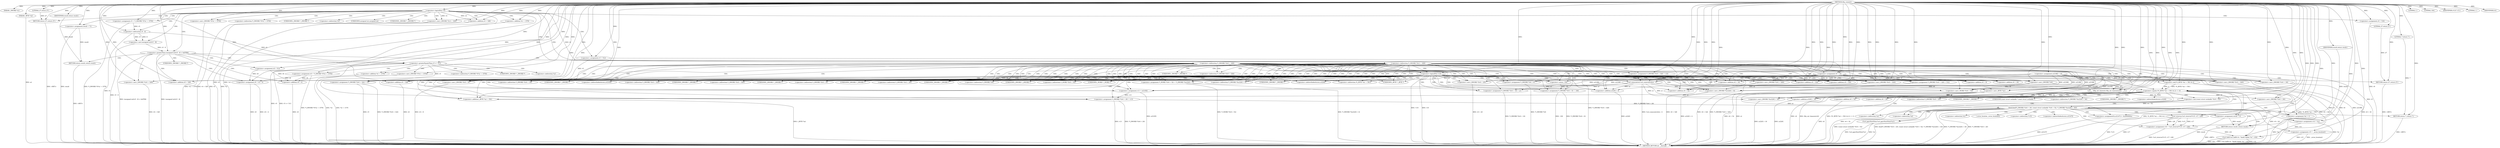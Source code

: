 digraph tftp_connect {  
"1000115" [label = "(METHOD,tftp_connect)" ]
"1000380" [label = "(METHOD_RETURN,int __fastcall)" ]
"1000116" [label = "(PARAM,_DWORD *a1)" ]
"1000117" [label = "(PARAM,_BYTE *a2)" ]
"1000134" [label = "(LITERAL,1,)" ]
"1000135" [label = "(LITERAL,336,)" ]
"1000136" [label = "(<operator>.assignment,a1[188] = v4)" ]
"1000142" [label = "(<operator>.logicalNot,!v4)" ]
"1000144" [label = "(RETURN,return 27;,return 27;)" ]
"1000145" [label = "(LITERAL,27,return 27;)" ]
"1000146" [label = "(<operator>.assignment,v5 = *(_DWORD *)(*a1 + 1576))" ]
"1000149" [label = "(<operator>.cast,(_DWORD *)(*a1 + 1576))" ]
"1000151" [label = "(<operator>.addition,*a1 + 1576)" ]
"1000155" [label = "(<operator>.assignment,v6 = v4)" ]
"1000159" [label = "(IDENTIFIER,v5,if ( v5 ))" ]
"1000161" [label = "(<operator>.assignment,result = 71)" ]
"1000165" [label = "(<operator>.greaterThan,(unsigned int)(v5 - 8) > 0xFFB0)" ]
"1000166" [label = "(<operator>.cast,(unsigned int)(v5 - 8))" ]
"1000168" [label = "(<operator>.subtraction,v5 - 8)" ]
"1000172" [label = "(RETURN,return result;,return result;)" ]
"1000173" [label = "(IDENTIFIER,result,return result;)" ]
"1000174" [label = "(<operator>.assignment,v8 = 512)" ]
"1000178" [label = "(<operator>.greaterEqualsThan,v5 >= 513)" ]
"1000181" [label = "(<operator>.assignment,v8 = *(_DWORD *)(*a1 + 1576))" ]
"1000184" [label = "(<operator>.cast,(_DWORD *)(*a1 + 1576))" ]
"1000186" [label = "(<operator>.addition,*a1 + 1576)" ]
"1000190" [label = "(<operator>.assignment,v9 = v8 + 4)" ]
"1000192" [label = "(<operator>.addition,v8 + 4)" ]
"1000197" [label = "(<operator>.cast,(_DWORD *)(v6 + 328))" ]
"1000199" [label = "(<operator>.addition,v6 + 328)" ]
"1000205" [label = "(<operator>.assignment,v9 = 516)" ]
"1000208" [label = "(<operator>.assignment,v5 = 512)" ]
"1000213" [label = "(<operator>.cast,(_DWORD *)(v4 + 328))" ]
"1000215" [label = "(<operator>.addition,v4 + 328)" ]
"1000220" [label = "(LITERAL,1,)" ]
"1000221" [label = "(IDENTIFIER,v9,)" ]
"1000222" [label = "(<operator>.assignment,*(_DWORD *)(v6 + 328) = v10)" ]
"1000224" [label = "(<operator>.cast,(_DWORD *)(v6 + 328))" ]
"1000226" [label = "(<operator>.addition,v6 + 328)" ]
"1000231" [label = "(<operator>.logicalNot,!v10)" ]
"1000233" [label = "(RETURN,return 27;,return 27;)" ]
"1000234" [label = "(LITERAL,27,return 27;)" ]
"1000237" [label = "(Curl_conncontrol,Curl_conncontrol(a1, 1))" ]
"1000240" [label = "(<operator>.assignment,*(_DWORD *)(v6 + 16) = a1)" ]
"1000242" [label = "(<operator>.cast,(_DWORD *)(v6 + 16))" ]
"1000244" [label = "(<operator>.addition,v6 + 16)" ]
"1000248" [label = "(<operator>.assignment,v13 = a1[105])" ]
"1000253" [label = "(<operator>.assignment,*(_DWORD *)(v6 + 324) = v5)" ]
"1000255" [label = "(<operator>.cast,(_DWORD *)(v6 + 324))" ]
"1000257" [label = "(<operator>.addition,v6 + 324)" ]
"1000261" [label = "(<operator>.assignment,*(_DWORD *)(v6 + 320) = 512)" ]
"1000263" [label = "(<operator>.cast,(_DWORD *)(v6 + 320))" ]
"1000265" [label = "(<operator>.addition,v6 + 320)" ]
"1000269" [label = "(<operator>.assignment,*(_DWORD *)(v6 + 8) = -100)" ]
"1000271" [label = "(<operator>.cast,(_DWORD *)(v6 + 8))" ]
"1000273" [label = "(<operator>.addition,v6 + 8)" ]
"1000276" [label = "(<operator>.minus,-100)" ]
"1000278" [label = "(<operator>.assignment,*(_DWORD *)(v6 + 20) = v13)" ]
"1000280" [label = "(<operator>.cast,(_DWORD *)(v6 + 20))" ]
"1000282" [label = "(<operator>.addition,v6 + 20)" ]
"1000286" [label = "(<operator>.assignment,*(_DWORD *)v6 = 0)" ]
"1000288" [label = "(<operator>.cast,(_DWORD *)v6)" ]
"1000292" [label = "(<operator>.assignment,*(_WORD *)(v6 + 52) = *(_DWORD *)(a1[20] + 4))" ]
"1000294" [label = "(<operator>.cast,(_WORD *)(v6 + 52))" ]
"1000296" [label = "(<operator>.addition,v6 + 52)" ]
"1000300" [label = "(<operator>.cast,(_DWORD *)(a1[20] + 4))" ]
"1000302" [label = "(<operator>.addition,a1[20] + 4)" ]
"1000307" [label = "(tftp_set_timeouts,tftp_set_timeouts(v6))" ]
"1000310" [label = "(<operator>.equals,(*((_BYTE *)a1 + 591) & 2) == 0)" ]
"1000311" [label = "(<operator>.and,*((_BYTE *)a1 + 591) & 2)" ]
"1000313" [label = "(<operator>.addition,(_BYTE *)a1 + 591)" ]
"1000314" [label = "(<operator>.cast,(_BYTE *)a1)" ]
"1000322" [label = "(bind,bind(*(_DWORD *)(v6 + 20), (const struct sockaddr *)(v6 + 52), *(_DWORD *)(a1[20] + 16)))" ]
"1000324" [label = "(<operator>.cast,(_DWORD *)(v6 + 20))" ]
"1000326" [label = "(<operator>.addition,v6 + 20)" ]
"1000329" [label = "(<operator>.cast,(const struct sockaddr *)(v6 + 52))" ]
"1000331" [label = "(<operator>.addition,v6 + 52)" ]
"1000335" [label = "(<operator>.cast,(_DWORD *)(a1[20] + 16))" ]
"1000337" [label = "(<operator>.addition,a1[20] + 16)" ]
"1000343" [label = "(<operator>.assignment,v14 = *a1)" ]
"1000347" [label = "(<operator>.assignment,v15 = _errno_location())" ]
"1000350" [label = "(<operator>.assignment,v16 = Curl_strerror(*v15, v17, 128))" ]
"1000352" [label = "(Curl_strerror,Curl_strerror(*v15, v17, 128))" ]
"1000357" [label = "(Curl_failf,Curl_failf(v14, \"bind() failed; %s\", v16))" ]
"1000361" [label = "(RETURN,return 7;,return 7;)" ]
"1000362" [label = "(LITERAL,7,return 7;)" ]
"1000363" [label = "(<operators>.assignmentOr,a1[147] |= 0x2000000u)" ]
"1000368" [label = "(Curl_pgrsStartNow,Curl_pgrsStartNow(*a1))" ]
"1000371" [label = "(<operator>.assignment,result = 0)" ]
"1000374" [label = "(<operator>.assignment,*a2 = 1)" ]
"1000378" [label = "(RETURN,return result;,return result;)" ]
"1000379" [label = "(IDENTIFIER,result,return result;)" ]
"1000148" [label = "(<operator>.indirection,*(_DWORD *)(*a1 + 1576))" ]
"1000150" [label = "(UNKNOWN,_DWORD *,_DWORD *)" ]
"1000152" [label = "(<operator>.indirection,*a1)" ]
"1000167" [label = "(UNKNOWN,unsigned int,unsigned int)" ]
"1000183" [label = "(<operator>.indirection,*(_DWORD *)(*a1 + 1576))" ]
"1000185" [label = "(UNKNOWN,_DWORD *,_DWORD *)" ]
"1000187" [label = "(<operator>.indirection,*a1)" ]
"1000196" [label = "(<operator>.indirection,*(_DWORD *)(v6 + 328))" ]
"1000198" [label = "(UNKNOWN,_DWORD *,_DWORD *)" ]
"1000212" [label = "(<operator>.indirection,*(_DWORD *)(v4 + 328))" ]
"1000214" [label = "(UNKNOWN,_DWORD *,_DWORD *)" ]
"1000223" [label = "(<operator>.indirection,*(_DWORD *)(v6 + 328))" ]
"1000225" [label = "(UNKNOWN,_DWORD *,_DWORD *)" ]
"1000241" [label = "(<operator>.indirection,*(_DWORD *)(v6 + 16))" ]
"1000243" [label = "(UNKNOWN,_DWORD *,_DWORD *)" ]
"1000250" [label = "(<operator>.indirectIndexAccess,a1[105])" ]
"1000254" [label = "(<operator>.indirection,*(_DWORD *)(v6 + 324))" ]
"1000256" [label = "(UNKNOWN,_DWORD *,_DWORD *)" ]
"1000262" [label = "(<operator>.indirection,*(_DWORD *)(v6 + 320))" ]
"1000264" [label = "(UNKNOWN,_DWORD *,_DWORD *)" ]
"1000270" [label = "(<operator>.indirection,*(_DWORD *)(v6 + 8))" ]
"1000272" [label = "(UNKNOWN,_DWORD *,_DWORD *)" ]
"1000279" [label = "(<operator>.indirection,*(_DWORD *)(v6 + 20))" ]
"1000281" [label = "(UNKNOWN,_DWORD *,_DWORD *)" ]
"1000287" [label = "(<operator>.indirection,*(_DWORD *)v6)" ]
"1000289" [label = "(UNKNOWN,_DWORD *,_DWORD *)" ]
"1000293" [label = "(<operator>.indirection,*(_WORD *)(v6 + 52))" ]
"1000295" [label = "(UNKNOWN,_WORD *,_WORD *)" ]
"1000299" [label = "(<operator>.indirection,*(_DWORD *)(a1[20] + 4))" ]
"1000301" [label = "(UNKNOWN,_DWORD *,_DWORD *)" ]
"1000303" [label = "(<operator>.indirectIndexAccess,a1[20])" ]
"1000312" [label = "(<operator>.indirection,*((_BYTE *)a1 + 591))" ]
"1000315" [label = "(UNKNOWN,_BYTE *,_BYTE *)" ]
"1000323" [label = "(<operator>.indirection,*(_DWORD *)(v6 + 20))" ]
"1000325" [label = "(UNKNOWN,_DWORD *,_DWORD *)" ]
"1000330" [label = "(UNKNOWN,const struct sockaddr *,const struct sockaddr *)" ]
"1000334" [label = "(<operator>.indirection,*(_DWORD *)(a1[20] + 16))" ]
"1000336" [label = "(UNKNOWN,_DWORD *,_DWORD *)" ]
"1000338" [label = "(<operator>.indirectIndexAccess,a1[20])" ]
"1000345" [label = "(<operator>.indirection,*a1)" ]
"1000349" [label = "(_errno_location,_errno_location())" ]
"1000353" [label = "(<operator>.indirection,*v15)" ]
"1000364" [label = "(<operator>.indirectIndexAccess,a1[147])" ]
"1000369" [label = "(<operator>.indirection,*a1)" ]
"1000375" [label = "(<operator>.indirection,*a2)" ]
  "1000378" -> "1000380"  [ label = "DDG: <RET>"] 
  "1000361" -> "1000380"  [ label = "DDG: <RET>"] 
  "1000190" -> "1000380"  [ label = "DDG: v8 + 4"] 
  "1000253" -> "1000380"  [ label = "DDG: *(_DWORD *)(v6 + 324)"] 
  "1000253" -> "1000380"  [ label = "DDG: v5"] 
  "1000142" -> "1000380"  [ label = "DDG: v4"] 
  "1000347" -> "1000380"  [ label = "DDG: v15"] 
  "1000314" -> "1000380"  [ label = "DDG: a1"] 
  "1000190" -> "1000380"  [ label = "DDG: v9"] 
  "1000322" -> "1000380"  [ label = "DDG: bind(*(_DWORD *)(v6 + 20), (const struct sockaddr *)(v6 + 52), *(_DWORD *)(a1[20] + 16))"] 
  "1000197" -> "1000380"  [ label = "DDG: v6 + 328"] 
  "1000350" -> "1000380"  [ label = "DDG: Curl_strerror(*v15, v17, 128)"] 
  "1000117" -> "1000380"  [ label = "DDG: a2"] 
  "1000307" -> "1000380"  [ label = "DDG: tftp_set_timeouts(v6)"] 
  "1000222" -> "1000380"  [ label = "DDG: *(_DWORD *)(v6 + 328)"] 
  "1000165" -> "1000380"  [ label = "DDG: (unsigned int)(v5 - 8)"] 
  "1000242" -> "1000380"  [ label = "DDG: v6 + 16"] 
  "1000352" -> "1000380"  [ label = "DDG: *v15"] 
  "1000335" -> "1000380"  [ label = "DDG: a1[20] + 16"] 
  "1000263" -> "1000380"  [ label = "DDG: v6 + 320"] 
  "1000307" -> "1000380"  [ label = "DDG: v6"] 
  "1000142" -> "1000380"  [ label = "DDG: !v4"] 
  "1000155" -> "1000380"  [ label = "DDG: v4"] 
  "1000178" -> "1000380"  [ label = "DDG: v5 >= 513"] 
  "1000322" -> "1000380"  [ label = "DDG: *(_DWORD *)(a1[20] + 16)"] 
  "1000322" -> "1000380"  [ label = "DDG: *(_DWORD *)(v6 + 20)"] 
  "1000363" -> "1000380"  [ label = "DDG: a1[147]"] 
  "1000368" -> "1000380"  [ label = "DDG: *a1"] 
  "1000151" -> "1000380"  [ label = "DDG: *a1"] 
  "1000136" -> "1000380"  [ label = "DDG: a1[188]"] 
  "1000352" -> "1000380"  [ label = "DDG: v17"] 
  "1000294" -> "1000380"  [ label = "DDG: v6 + 52"] 
  "1000269" -> "1000380"  [ label = "DDG: *(_DWORD *)(v6 + 8)"] 
  "1000226" -> "1000380"  [ label = "DDG: v6"] 
  "1000224" -> "1000380"  [ label = "DDG: v6 + 328"] 
  "1000240" -> "1000380"  [ label = "DDG: *(_DWORD *)(v6 + 16)"] 
  "1000368" -> "1000380"  [ label = "DDG: Curl_pgrsStartNow(*a1)"] 
  "1000300" -> "1000380"  [ label = "DDG: a1[20] + 4"] 
  "1000248" -> "1000380"  [ label = "DDG: a1[105]"] 
  "1000181" -> "1000380"  [ label = "DDG: *(_DWORD *)(*a1 + 1576)"] 
  "1000343" -> "1000380"  [ label = "DDG: *a1"] 
  "1000310" -> "1000380"  [ label = "DDG: (*((_BYTE *)a1 + 591) & 2) == 0"] 
  "1000146" -> "1000380"  [ label = "DDG: *(_DWORD *)(*a1 + 1576)"] 
  "1000280" -> "1000380"  [ label = "DDG: v6 + 20"] 
  "1000213" -> "1000380"  [ label = "DDG: v4 + 328"] 
  "1000237" -> "1000380"  [ label = "DDG: Curl_conncontrol(a1, 1)"] 
  "1000292" -> "1000380"  [ label = "DDG: *(_WORD *)(v6 + 52)"] 
  "1000231" -> "1000380"  [ label = "DDG: v10"] 
  "1000192" -> "1000380"  [ label = "DDG: v8"] 
  "1000278" -> "1000380"  [ label = "DDG: *(_DWORD *)(v6 + 20)"] 
  "1000313" -> "1000380"  [ label = "DDG: (_BYTE *)a1"] 
  "1000302" -> "1000380"  [ label = "DDG: a1[20]"] 
  "1000286" -> "1000380"  [ label = "DDG: *(_DWORD *)v6"] 
  "1000371" -> "1000380"  [ label = "DDG: result"] 
  "1000331" -> "1000380"  [ label = "DDG: v6"] 
  "1000347" -> "1000380"  [ label = "DDG: _errno_location()"] 
  "1000231" -> "1000380"  [ label = "DDG: !v10"] 
  "1000310" -> "1000380"  [ label = "DDG: *((_BYTE *)a1 + 591) & 2"] 
  "1000255" -> "1000380"  [ label = "DDG: v6 + 324"] 
  "1000208" -> "1000380"  [ label = "DDG: v5"] 
  "1000155" -> "1000380"  [ label = "DDG: v6"] 
  "1000205" -> "1000380"  [ label = "DDG: v9"] 
  "1000186" -> "1000380"  [ label = "DDG: *a1"] 
  "1000322" -> "1000380"  [ label = "DDG: (const struct sockaddr *)(v6 + 52)"] 
  "1000271" -> "1000380"  [ label = "DDG: v6 + 8"] 
  "1000178" -> "1000380"  [ label = "DDG: v5"] 
  "1000292" -> "1000380"  [ label = "DDG: *(_DWORD *)(a1[20] + 4)"] 
  "1000168" -> "1000380"  [ label = "DDG: v5"] 
  "1000374" -> "1000380"  [ label = "DDG: *a2"] 
  "1000215" -> "1000380"  [ label = "DDG: v4"] 
  "1000357" -> "1000380"  [ label = "DDG: Curl_failf(v14, \"bind() failed; %s\", v16)"] 
  "1000261" -> "1000380"  [ label = "DDG: *(_DWORD *)(v6 + 320)"] 
  "1000324" -> "1000380"  [ label = "DDG: v6 + 20"] 
  "1000269" -> "1000380"  [ label = "DDG: -100"] 
  "1000337" -> "1000380"  [ label = "DDG: a1[20]"] 
  "1000357" -> "1000380"  [ label = "DDG: v14"] 
  "1000311" -> "1000380"  [ label = "DDG: *((_BYTE *)a1 + 591)"] 
  "1000166" -> "1000380"  [ label = "DDG: v5 - 8"] 
  "1000165" -> "1000380"  [ label = "DDG: (unsigned int)(v5 - 8) > 0xFFB0"] 
  "1000278" -> "1000380"  [ label = "DDG: v13"] 
  "1000161" -> "1000380"  [ label = "DDG: result"] 
  "1000149" -> "1000380"  [ label = "DDG: *a1 + 1576"] 
  "1000184" -> "1000380"  [ label = "DDG: *a1 + 1576"] 
  "1000357" -> "1000380"  [ label = "DDG: v16"] 
  "1000329" -> "1000380"  [ label = "DDG: v6 + 52"] 
  "1000233" -> "1000380"  [ label = "DDG: <RET>"] 
  "1000144" -> "1000380"  [ label = "DDG: <RET>"] 
  "1000172" -> "1000380"  [ label = "DDG: <RET>"] 
  "1000115" -> "1000116"  [ label = "DDG: "] 
  "1000115" -> "1000117"  [ label = "DDG: "] 
  "1000115" -> "1000134"  [ label = "DDG: "] 
  "1000115" -> "1000135"  [ label = "DDG: "] 
  "1000115" -> "1000136"  [ label = "DDG: "] 
  "1000115" -> "1000142"  [ label = "DDG: "] 
  "1000145" -> "1000144"  [ label = "DDG: 27"] 
  "1000115" -> "1000144"  [ label = "DDG: "] 
  "1000115" -> "1000145"  [ label = "DDG: "] 
  "1000115" -> "1000146"  [ label = "DDG: "] 
  "1000115" -> "1000149"  [ label = "DDG: "] 
  "1000115" -> "1000151"  [ label = "DDG: "] 
  "1000142" -> "1000155"  [ label = "DDG: v4"] 
  "1000115" -> "1000155"  [ label = "DDG: "] 
  "1000115" -> "1000159"  [ label = "DDG: "] 
  "1000115" -> "1000161"  [ label = "DDG: "] 
  "1000166" -> "1000165"  [ label = "DDG: v5 - 8"] 
  "1000168" -> "1000166"  [ label = "DDG: v5"] 
  "1000168" -> "1000166"  [ label = "DDG: 8"] 
  "1000146" -> "1000168"  [ label = "DDG: v5"] 
  "1000115" -> "1000168"  [ label = "DDG: "] 
  "1000115" -> "1000165"  [ label = "DDG: "] 
  "1000173" -> "1000172"  [ label = "DDG: result"] 
  "1000161" -> "1000172"  [ label = "DDG: result"] 
  "1000115" -> "1000173"  [ label = "DDG: "] 
  "1000115" -> "1000174"  [ label = "DDG: "] 
  "1000168" -> "1000178"  [ label = "DDG: v5"] 
  "1000115" -> "1000178"  [ label = "DDG: "] 
  "1000115" -> "1000181"  [ label = "DDG: "] 
  "1000115" -> "1000184"  [ label = "DDG: "] 
  "1000115" -> "1000186"  [ label = "DDG: "] 
  "1000181" -> "1000190"  [ label = "DDG: v8"] 
  "1000174" -> "1000190"  [ label = "DDG: v8"] 
  "1000115" -> "1000190"  [ label = "DDG: "] 
  "1000181" -> "1000192"  [ label = "DDG: v8"] 
  "1000174" -> "1000192"  [ label = "DDG: v8"] 
  "1000115" -> "1000192"  [ label = "DDG: "] 
  "1000155" -> "1000197"  [ label = "DDG: v6"] 
  "1000115" -> "1000197"  [ label = "DDG: "] 
  "1000155" -> "1000199"  [ label = "DDG: v6"] 
  "1000115" -> "1000199"  [ label = "DDG: "] 
  "1000115" -> "1000205"  [ label = "DDG: "] 
  "1000115" -> "1000208"  [ label = "DDG: "] 
  "1000115" -> "1000213"  [ label = "DDG: "] 
  "1000142" -> "1000213"  [ label = "DDG: v4"] 
  "1000115" -> "1000215"  [ label = "DDG: "] 
  "1000142" -> "1000215"  [ label = "DDG: v4"] 
  "1000115" -> "1000220"  [ label = "DDG: "] 
  "1000115" -> "1000221"  [ label = "DDG: "] 
  "1000115" -> "1000222"  [ label = "DDG: "] 
  "1000155" -> "1000224"  [ label = "DDG: v6"] 
  "1000115" -> "1000224"  [ label = "DDG: "] 
  "1000155" -> "1000226"  [ label = "DDG: v6"] 
  "1000115" -> "1000226"  [ label = "DDG: "] 
  "1000115" -> "1000231"  [ label = "DDG: "] 
  "1000234" -> "1000233"  [ label = "DDG: 27"] 
  "1000115" -> "1000233"  [ label = "DDG: "] 
  "1000115" -> "1000234"  [ label = "DDG: "] 
  "1000136" -> "1000237"  [ label = "DDG: a1[188]"] 
  "1000115" -> "1000237"  [ label = "DDG: "] 
  "1000136" -> "1000240"  [ label = "DDG: a1[188]"] 
  "1000237" -> "1000240"  [ label = "DDG: a1"] 
  "1000115" -> "1000240"  [ label = "DDG: "] 
  "1000155" -> "1000242"  [ label = "DDG: v6"] 
  "1000115" -> "1000242"  [ label = "DDG: "] 
  "1000155" -> "1000244"  [ label = "DDG: v6"] 
  "1000115" -> "1000244"  [ label = "DDG: "] 
  "1000136" -> "1000248"  [ label = "DDG: a1[188]"] 
  "1000237" -> "1000248"  [ label = "DDG: a1"] 
  "1000115" -> "1000248"  [ label = "DDG: "] 
  "1000208" -> "1000253"  [ label = "DDG: v5"] 
  "1000178" -> "1000253"  [ label = "DDG: v5"] 
  "1000115" -> "1000253"  [ label = "DDG: "] 
  "1000115" -> "1000255"  [ label = "DDG: "] 
  "1000155" -> "1000255"  [ label = "DDG: v6"] 
  "1000115" -> "1000257"  [ label = "DDG: "] 
  "1000155" -> "1000257"  [ label = "DDG: v6"] 
  "1000115" -> "1000261"  [ label = "DDG: "] 
  "1000115" -> "1000263"  [ label = "DDG: "] 
  "1000155" -> "1000263"  [ label = "DDG: v6"] 
  "1000115" -> "1000265"  [ label = "DDG: "] 
  "1000155" -> "1000265"  [ label = "DDG: v6"] 
  "1000276" -> "1000269"  [ label = "DDG: 100"] 
  "1000115" -> "1000271"  [ label = "DDG: "] 
  "1000155" -> "1000271"  [ label = "DDG: v6"] 
  "1000115" -> "1000273"  [ label = "DDG: "] 
  "1000155" -> "1000273"  [ label = "DDG: v6"] 
  "1000115" -> "1000276"  [ label = "DDG: "] 
  "1000248" -> "1000278"  [ label = "DDG: v13"] 
  "1000115" -> "1000278"  [ label = "DDG: "] 
  "1000115" -> "1000280"  [ label = "DDG: "] 
  "1000155" -> "1000280"  [ label = "DDG: v6"] 
  "1000115" -> "1000282"  [ label = "DDG: "] 
  "1000155" -> "1000282"  [ label = "DDG: v6"] 
  "1000115" -> "1000286"  [ label = "DDG: "] 
  "1000115" -> "1000288"  [ label = "DDG: "] 
  "1000155" -> "1000288"  [ label = "DDG: v6"] 
  "1000288" -> "1000294"  [ label = "DDG: v6"] 
  "1000115" -> "1000294"  [ label = "DDG: "] 
  "1000288" -> "1000296"  [ label = "DDG: v6"] 
  "1000115" -> "1000296"  [ label = "DDG: "] 
  "1000136" -> "1000300"  [ label = "DDG: a1[188]"] 
  "1000237" -> "1000300"  [ label = "DDG: a1"] 
  "1000115" -> "1000300"  [ label = "DDG: "] 
  "1000136" -> "1000302"  [ label = "DDG: a1[188]"] 
  "1000237" -> "1000302"  [ label = "DDG: a1"] 
  "1000115" -> "1000302"  [ label = "DDG: "] 
  "1000115" -> "1000307"  [ label = "DDG: "] 
  "1000288" -> "1000307"  [ label = "DDG: v6"] 
  "1000311" -> "1000310"  [ label = "DDG: *((_BYTE *)a1 + 591)"] 
  "1000311" -> "1000310"  [ label = "DDG: 2"] 
  "1000314" -> "1000313"  [ label = "DDG: a1"] 
  "1000136" -> "1000314"  [ label = "DDG: a1[188]"] 
  "1000115" -> "1000314"  [ label = "DDG: "] 
  "1000237" -> "1000314"  [ label = "DDG: a1"] 
  "1000115" -> "1000313"  [ label = "DDG: "] 
  "1000115" -> "1000311"  [ label = "DDG: "] 
  "1000115" -> "1000310"  [ label = "DDG: "] 
  "1000278" -> "1000322"  [ label = "DDG: *(_DWORD *)(v6 + 20)"] 
  "1000307" -> "1000324"  [ label = "DDG: v6"] 
  "1000115" -> "1000324"  [ label = "DDG: "] 
  "1000307" -> "1000326"  [ label = "DDG: v6"] 
  "1000115" -> "1000326"  [ label = "DDG: "] 
  "1000329" -> "1000322"  [ label = "DDG: v6 + 52"] 
  "1000115" -> "1000329"  [ label = "DDG: "] 
  "1000307" -> "1000329"  [ label = "DDG: v6"] 
  "1000115" -> "1000331"  [ label = "DDG: "] 
  "1000307" -> "1000331"  [ label = "DDG: v6"] 
  "1000314" -> "1000335"  [ label = "DDG: a1"] 
  "1000136" -> "1000335"  [ label = "DDG: a1[188]"] 
  "1000237" -> "1000335"  [ label = "DDG: a1"] 
  "1000115" -> "1000335"  [ label = "DDG: "] 
  "1000314" -> "1000337"  [ label = "DDG: a1"] 
  "1000136" -> "1000337"  [ label = "DDG: a1[188]"] 
  "1000237" -> "1000337"  [ label = "DDG: a1"] 
  "1000115" -> "1000337"  [ label = "DDG: "] 
  "1000115" -> "1000343"  [ label = "DDG: "] 
  "1000115" -> "1000347"  [ label = "DDG: "] 
  "1000352" -> "1000350"  [ label = "DDG: *v15"] 
  "1000352" -> "1000350"  [ label = "DDG: v17"] 
  "1000352" -> "1000350"  [ label = "DDG: 128"] 
  "1000115" -> "1000350"  [ label = "DDG: "] 
  "1000115" -> "1000352"  [ label = "DDG: "] 
  "1000343" -> "1000357"  [ label = "DDG: v14"] 
  "1000115" -> "1000357"  [ label = "DDG: "] 
  "1000350" -> "1000357"  [ label = "DDG: v16"] 
  "1000362" -> "1000361"  [ label = "DDG: 7"] 
  "1000115" -> "1000361"  [ label = "DDG: "] 
  "1000115" -> "1000362"  [ label = "DDG: "] 
  "1000115" -> "1000363"  [ label = "DDG: "] 
  "1000314" -> "1000363"  [ label = "DDG: a1"] 
  "1000115" -> "1000371"  [ label = "DDG: "] 
  "1000115" -> "1000374"  [ label = "DDG: "] 
  "1000379" -> "1000378"  [ label = "DDG: result"] 
  "1000371" -> "1000378"  [ label = "DDG: result"] 
  "1000115" -> "1000379"  [ label = "DDG: "] 
  "1000142" -> "1000144"  [ label = "CDG: "] 
  "1000142" -> "1000155"  [ label = "CDG: "] 
  "1000142" -> "1000152"  [ label = "CDG: "] 
  "1000142" -> "1000151"  [ label = "CDG: "] 
  "1000142" -> "1000150"  [ label = "CDG: "] 
  "1000142" -> "1000149"  [ label = "CDG: "] 
  "1000142" -> "1000148"  [ label = "CDG: "] 
  "1000142" -> "1000146"  [ label = "CDG: "] 
  "1000142" -> "1000168"  [ label = "CDG: "] 
  "1000142" -> "1000167"  [ label = "CDG: "] 
  "1000142" -> "1000166"  [ label = "CDG: "] 
  "1000142" -> "1000165"  [ label = "CDG: "] 
  "1000142" -> "1000161"  [ label = "CDG: "] 
  "1000142" -> "1000208"  [ label = "CDG: "] 
  "1000142" -> "1000205"  [ label = "CDG: "] 
  "1000142" -> "1000215"  [ label = "CDG: "] 
  "1000142" -> "1000214"  [ label = "CDG: "] 
  "1000142" -> "1000213"  [ label = "CDG: "] 
  "1000142" -> "1000212"  [ label = "CDG: "] 
  "1000165" -> "1000174"  [ label = "CDG: "] 
  "1000165" -> "1000172"  [ label = "CDG: "] 
  "1000165" -> "1000192"  [ label = "CDG: "] 
  "1000165" -> "1000190"  [ label = "CDG: "] 
  "1000165" -> "1000178"  [ label = "CDG: "] 
  "1000165" -> "1000199"  [ label = "CDG: "] 
  "1000165" -> "1000198"  [ label = "CDG: "] 
  "1000165" -> "1000197"  [ label = "CDG: "] 
  "1000165" -> "1000196"  [ label = "CDG: "] 
  "1000178" -> "1000187"  [ label = "CDG: "] 
  "1000178" -> "1000186"  [ label = "CDG: "] 
  "1000178" -> "1000185"  [ label = "CDG: "] 
  "1000178" -> "1000184"  [ label = "CDG: "] 
  "1000178" -> "1000183"  [ label = "CDG: "] 
  "1000178" -> "1000181"  [ label = "CDG: "] 
  "1000196" -> "1000224"  [ label = "CDG: "] 
  "1000196" -> "1000223"  [ label = "CDG: "] 
  "1000196" -> "1000222"  [ label = "CDG: "] 
  "1000196" -> "1000240"  [ label = "CDG: "] 
  "1000196" -> "1000237"  [ label = "CDG: "] 
  "1000196" -> "1000231"  [ label = "CDG: "] 
  "1000196" -> "1000226"  [ label = "CDG: "] 
  "1000196" -> "1000225"  [ label = "CDG: "] 
  "1000196" -> "1000256"  [ label = "CDG: "] 
  "1000196" -> "1000255"  [ label = "CDG: "] 
  "1000196" -> "1000254"  [ label = "CDG: "] 
  "1000196" -> "1000253"  [ label = "CDG: "] 
  "1000196" -> "1000250"  [ label = "CDG: "] 
  "1000196" -> "1000248"  [ label = "CDG: "] 
  "1000196" -> "1000244"  [ label = "CDG: "] 
  "1000196" -> "1000243"  [ label = "CDG: "] 
  "1000196" -> "1000242"  [ label = "CDG: "] 
  "1000196" -> "1000241"  [ label = "CDG: "] 
  "1000196" -> "1000272"  [ label = "CDG: "] 
  "1000196" -> "1000271"  [ label = "CDG: "] 
  "1000196" -> "1000270"  [ label = "CDG: "] 
  "1000196" -> "1000269"  [ label = "CDG: "] 
  "1000196" -> "1000265"  [ label = "CDG: "] 
  "1000196" -> "1000264"  [ label = "CDG: "] 
  "1000196" -> "1000263"  [ label = "CDG: "] 
  "1000196" -> "1000262"  [ label = "CDG: "] 
  "1000196" -> "1000261"  [ label = "CDG: "] 
  "1000196" -> "1000257"  [ label = "CDG: "] 
  "1000196" -> "1000288"  [ label = "CDG: "] 
  "1000196" -> "1000287"  [ label = "CDG: "] 
  "1000196" -> "1000286"  [ label = "CDG: "] 
  "1000196" -> "1000282"  [ label = "CDG: "] 
  "1000196" -> "1000281"  [ label = "CDG: "] 
  "1000196" -> "1000280"  [ label = "CDG: "] 
  "1000196" -> "1000279"  [ label = "CDG: "] 
  "1000196" -> "1000278"  [ label = "CDG: "] 
  "1000196" -> "1000276"  [ label = "CDG: "] 
  "1000196" -> "1000273"  [ label = "CDG: "] 
  "1000196" -> "1000303"  [ label = "CDG: "] 
  "1000196" -> "1000302"  [ label = "CDG: "] 
  "1000196" -> "1000301"  [ label = "CDG: "] 
  "1000196" -> "1000300"  [ label = "CDG: "] 
  "1000196" -> "1000299"  [ label = "CDG: "] 
  "1000196" -> "1000296"  [ label = "CDG: "] 
  "1000196" -> "1000295"  [ label = "CDG: "] 
  "1000196" -> "1000294"  [ label = "CDG: "] 
  "1000196" -> "1000293"  [ label = "CDG: "] 
  "1000196" -> "1000292"  [ label = "CDG: "] 
  "1000196" -> "1000289"  [ label = "CDG: "] 
  "1000196" -> "1000315"  [ label = "CDG: "] 
  "1000196" -> "1000314"  [ label = "CDG: "] 
  "1000196" -> "1000313"  [ label = "CDG: "] 
  "1000196" -> "1000312"  [ label = "CDG: "] 
  "1000196" -> "1000311"  [ label = "CDG: "] 
  "1000196" -> "1000310"  [ label = "CDG: "] 
  "1000196" -> "1000307"  [ label = "CDG: "] 
  "1000212" -> "1000224"  [ label = "CDG: "] 
  "1000212" -> "1000223"  [ label = "CDG: "] 
  "1000212" -> "1000222"  [ label = "CDG: "] 
  "1000212" -> "1000240"  [ label = "CDG: "] 
  "1000212" -> "1000237"  [ label = "CDG: "] 
  "1000212" -> "1000231"  [ label = "CDG: "] 
  "1000212" -> "1000226"  [ label = "CDG: "] 
  "1000212" -> "1000225"  [ label = "CDG: "] 
  "1000212" -> "1000256"  [ label = "CDG: "] 
  "1000212" -> "1000255"  [ label = "CDG: "] 
  "1000212" -> "1000254"  [ label = "CDG: "] 
  "1000212" -> "1000253"  [ label = "CDG: "] 
  "1000212" -> "1000250"  [ label = "CDG: "] 
  "1000212" -> "1000248"  [ label = "CDG: "] 
  "1000212" -> "1000244"  [ label = "CDG: "] 
  "1000212" -> "1000243"  [ label = "CDG: "] 
  "1000212" -> "1000242"  [ label = "CDG: "] 
  "1000212" -> "1000241"  [ label = "CDG: "] 
  "1000212" -> "1000272"  [ label = "CDG: "] 
  "1000212" -> "1000271"  [ label = "CDG: "] 
  "1000212" -> "1000270"  [ label = "CDG: "] 
  "1000212" -> "1000269"  [ label = "CDG: "] 
  "1000212" -> "1000265"  [ label = "CDG: "] 
  "1000212" -> "1000264"  [ label = "CDG: "] 
  "1000212" -> "1000263"  [ label = "CDG: "] 
  "1000212" -> "1000262"  [ label = "CDG: "] 
  "1000212" -> "1000261"  [ label = "CDG: "] 
  "1000212" -> "1000257"  [ label = "CDG: "] 
  "1000212" -> "1000288"  [ label = "CDG: "] 
  "1000212" -> "1000287"  [ label = "CDG: "] 
  "1000212" -> "1000286"  [ label = "CDG: "] 
  "1000212" -> "1000282"  [ label = "CDG: "] 
  "1000212" -> "1000281"  [ label = "CDG: "] 
  "1000212" -> "1000280"  [ label = "CDG: "] 
  "1000212" -> "1000279"  [ label = "CDG: "] 
  "1000212" -> "1000278"  [ label = "CDG: "] 
  "1000212" -> "1000276"  [ label = "CDG: "] 
  "1000212" -> "1000273"  [ label = "CDG: "] 
  "1000212" -> "1000303"  [ label = "CDG: "] 
  "1000212" -> "1000302"  [ label = "CDG: "] 
  "1000212" -> "1000301"  [ label = "CDG: "] 
  "1000212" -> "1000300"  [ label = "CDG: "] 
  "1000212" -> "1000299"  [ label = "CDG: "] 
  "1000212" -> "1000296"  [ label = "CDG: "] 
  "1000212" -> "1000295"  [ label = "CDG: "] 
  "1000212" -> "1000294"  [ label = "CDG: "] 
  "1000212" -> "1000293"  [ label = "CDG: "] 
  "1000212" -> "1000292"  [ label = "CDG: "] 
  "1000212" -> "1000289"  [ label = "CDG: "] 
  "1000212" -> "1000315"  [ label = "CDG: "] 
  "1000212" -> "1000314"  [ label = "CDG: "] 
  "1000212" -> "1000313"  [ label = "CDG: "] 
  "1000212" -> "1000312"  [ label = "CDG: "] 
  "1000212" -> "1000311"  [ label = "CDG: "] 
  "1000212" -> "1000310"  [ label = "CDG: "] 
  "1000212" -> "1000307"  [ label = "CDG: "] 
  "1000231" -> "1000240"  [ label = "CDG: "] 
  "1000231" -> "1000237"  [ label = "CDG: "] 
  "1000231" -> "1000233"  [ label = "CDG: "] 
  "1000231" -> "1000256"  [ label = "CDG: "] 
  "1000231" -> "1000255"  [ label = "CDG: "] 
  "1000231" -> "1000254"  [ label = "CDG: "] 
  "1000231" -> "1000253"  [ label = "CDG: "] 
  "1000231" -> "1000250"  [ label = "CDG: "] 
  "1000231" -> "1000248"  [ label = "CDG: "] 
  "1000231" -> "1000244"  [ label = "CDG: "] 
  "1000231" -> "1000243"  [ label = "CDG: "] 
  "1000231" -> "1000242"  [ label = "CDG: "] 
  "1000231" -> "1000241"  [ label = "CDG: "] 
  "1000231" -> "1000272"  [ label = "CDG: "] 
  "1000231" -> "1000271"  [ label = "CDG: "] 
  "1000231" -> "1000270"  [ label = "CDG: "] 
  "1000231" -> "1000269"  [ label = "CDG: "] 
  "1000231" -> "1000265"  [ label = "CDG: "] 
  "1000231" -> "1000264"  [ label = "CDG: "] 
  "1000231" -> "1000263"  [ label = "CDG: "] 
  "1000231" -> "1000262"  [ label = "CDG: "] 
  "1000231" -> "1000261"  [ label = "CDG: "] 
  "1000231" -> "1000257"  [ label = "CDG: "] 
  "1000231" -> "1000288"  [ label = "CDG: "] 
  "1000231" -> "1000287"  [ label = "CDG: "] 
  "1000231" -> "1000286"  [ label = "CDG: "] 
  "1000231" -> "1000282"  [ label = "CDG: "] 
  "1000231" -> "1000281"  [ label = "CDG: "] 
  "1000231" -> "1000280"  [ label = "CDG: "] 
  "1000231" -> "1000279"  [ label = "CDG: "] 
  "1000231" -> "1000278"  [ label = "CDG: "] 
  "1000231" -> "1000276"  [ label = "CDG: "] 
  "1000231" -> "1000273"  [ label = "CDG: "] 
  "1000231" -> "1000303"  [ label = "CDG: "] 
  "1000231" -> "1000302"  [ label = "CDG: "] 
  "1000231" -> "1000301"  [ label = "CDG: "] 
  "1000231" -> "1000300"  [ label = "CDG: "] 
  "1000231" -> "1000299"  [ label = "CDG: "] 
  "1000231" -> "1000296"  [ label = "CDG: "] 
  "1000231" -> "1000295"  [ label = "CDG: "] 
  "1000231" -> "1000294"  [ label = "CDG: "] 
  "1000231" -> "1000293"  [ label = "CDG: "] 
  "1000231" -> "1000292"  [ label = "CDG: "] 
  "1000231" -> "1000289"  [ label = "CDG: "] 
  "1000231" -> "1000315"  [ label = "CDG: "] 
  "1000231" -> "1000314"  [ label = "CDG: "] 
  "1000231" -> "1000313"  [ label = "CDG: "] 
  "1000231" -> "1000312"  [ label = "CDG: "] 
  "1000231" -> "1000311"  [ label = "CDG: "] 
  "1000231" -> "1000310"  [ label = "CDG: "] 
  "1000231" -> "1000307"  [ label = "CDG: "] 
  "1000310" -> "1000336"  [ label = "CDG: "] 
  "1000310" -> "1000335"  [ label = "CDG: "] 
  "1000310" -> "1000334"  [ label = "CDG: "] 
  "1000310" -> "1000331"  [ label = "CDG: "] 
  "1000310" -> "1000330"  [ label = "CDG: "] 
  "1000310" -> "1000329"  [ label = "CDG: "] 
  "1000310" -> "1000326"  [ label = "CDG: "] 
  "1000310" -> "1000325"  [ label = "CDG: "] 
  "1000310" -> "1000324"  [ label = "CDG: "] 
  "1000310" -> "1000323"  [ label = "CDG: "] 
  "1000310" -> "1000322"  [ label = "CDG: "] 
  "1000310" -> "1000338"  [ label = "CDG: "] 
  "1000310" -> "1000337"  [ label = "CDG: "] 
  "1000310" -> "1000368"  [ label = "CDG: "] 
  "1000310" -> "1000378"  [ label = "CDG: "] 
  "1000310" -> "1000375"  [ label = "CDG: "] 
  "1000310" -> "1000374"  [ label = "CDG: "] 
  "1000310" -> "1000371"  [ label = "CDG: "] 
  "1000310" -> "1000369"  [ label = "CDG: "] 
  "1000322" -> "1000352"  [ label = "CDG: "] 
  "1000322" -> "1000350"  [ label = "CDG: "] 
  "1000322" -> "1000349"  [ label = "CDG: "] 
  "1000322" -> "1000347"  [ label = "CDG: "] 
  "1000322" -> "1000345"  [ label = "CDG: "] 
  "1000322" -> "1000343"  [ label = "CDG: "] 
  "1000322" -> "1000368"  [ label = "CDG: "] 
  "1000322" -> "1000364"  [ label = "CDG: "] 
  "1000322" -> "1000363"  [ label = "CDG: "] 
  "1000322" -> "1000361"  [ label = "CDG: "] 
  "1000322" -> "1000357"  [ label = "CDG: "] 
  "1000322" -> "1000353"  [ label = "CDG: "] 
  "1000322" -> "1000378"  [ label = "CDG: "] 
  "1000322" -> "1000375"  [ label = "CDG: "] 
  "1000322" -> "1000374"  [ label = "CDG: "] 
  "1000322" -> "1000371"  [ label = "CDG: "] 
  "1000322" -> "1000369"  [ label = "CDG: "] 
}
